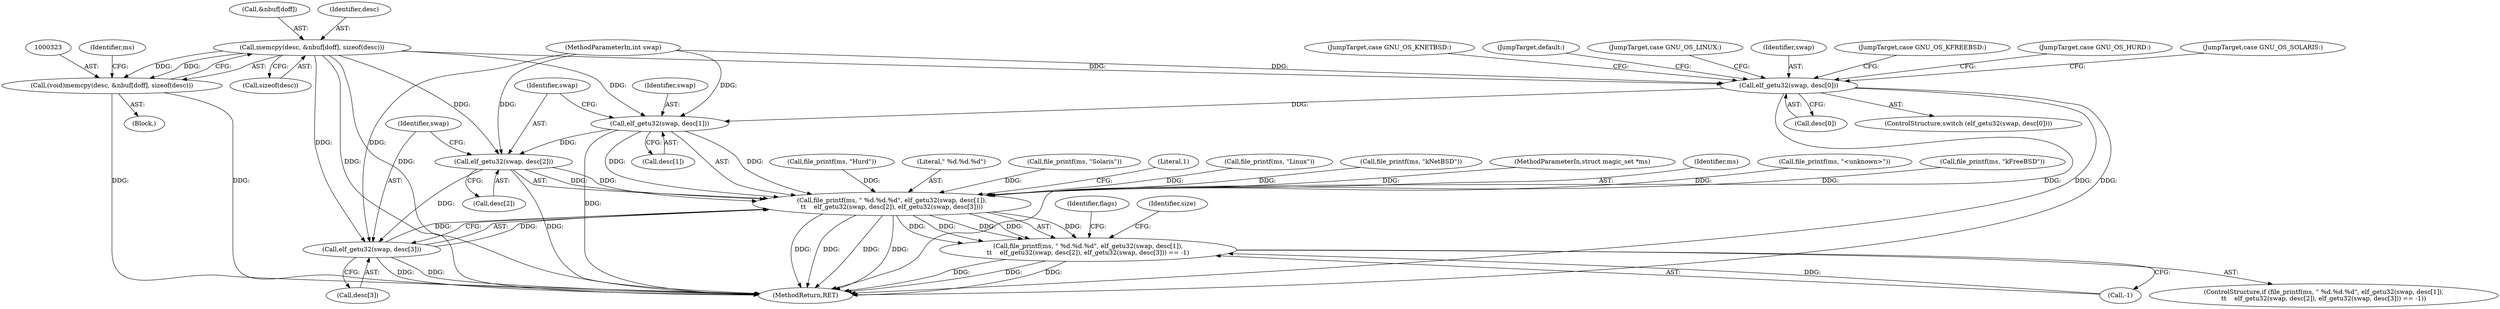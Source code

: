 digraph "0_file_b4c01141e5367f247b84dcaf6aefbb4e741842b8@API" {
"1000324" [label="(Call,memcpy(desc, &nbuf[doff], sizeof(desc)))"];
"1000322" [label="(Call,(void)memcpy(desc, &nbuf[doff], sizeof(desc)))"];
"1000342" [label="(Call,elf_getu32(swap, desc[0]))"];
"1000418" [label="(Call,elf_getu32(swap, desc[1]))"];
"1000415" [label="(Call,file_printf(ms, \" %d.%d.%d\", elf_getu32(swap, desc[1]),\n\t\t    elf_getu32(swap, desc[2]), elf_getu32(swap, desc[3])))"];
"1000414" [label="(Call,file_printf(ms, \" %d.%d.%d\", elf_getu32(swap, desc[1]),\n\t\t    elf_getu32(swap, desc[2]), elf_getu32(swap, desc[3])) == -1)"];
"1000423" [label="(Call,elf_getu32(swap, desc[2]))"];
"1000428" [label="(Call,elf_getu32(swap, desc[3]))"];
"1000326" [label="(Call,&nbuf[doff])"];
"1000322" [label="(Call,(void)memcpy(desc, &nbuf[doff], sizeof(desc)))"];
"1000122" [label="(MethodParameterIn,int swap)"];
"1000117" [label="(MethodParameterIn,struct magic_set *ms)"];
"1000416" [label="(Identifier,ms)"];
"1000439" [label="(Identifier,flags)"];
"1000425" [label="(Call,desc[2])"];
"1000406" [label="(Call,file_printf(ms, \"<unknown>\"))"];
"1000384" [label="(Call,file_printf(ms, \"kFreeBSD\"))"];
"1000420" [label="(Call,desc[1])"];
"1000362" [label="(Call,file_printf(ms, \"Hurd\"))"];
"1000342" [label="(Call,elf_getu32(swap, desc[0]))"];
"1000419" [label="(Identifier,swap)"];
"1000413" [label="(ControlStructure,if (file_printf(ms, \" %d.%d.%d\", elf_getu32(swap, desc[1]),\n\t\t    elf_getu32(swap, desc[2]), elf_getu32(swap, desc[3])) == -1))"];
"1001237" [label="(MethodReturn,RET)"];
"1000430" [label="(Call,desc[3])"];
"1000428" [label="(Call,elf_getu32(swap, desc[3]))"];
"1000417" [label="(Literal,\" %d.%d.%d\")"];
"1000414" [label="(Call,file_printf(ms, \" %d.%d.%d\", elf_getu32(swap, desc[1]),\n\t\t    elf_getu32(swap, desc[2]), elf_getu32(swap, desc[3])) == -1)"];
"1000370" [label="(JumpTarget,case GNU_OS_SOLARIS:)"];
"1000418" [label="(Call,elf_getu32(swap, desc[1]))"];
"1000415" [label="(Call,file_printf(ms, \" %d.%d.%d\", elf_getu32(swap, desc[1]),\n\t\t    elf_getu32(swap, desc[2]), elf_getu32(swap, desc[3])))"];
"1000433" [label="(Call,-1)"];
"1000436" [label="(Identifier,size)"];
"1000373" [label="(Call,file_printf(ms, \"Solaris\"))"];
"1000335" [label="(Identifier,ms)"];
"1000344" [label="(Call,desc[0])"];
"1000434" [label="(Literal,1)"];
"1000429" [label="(Identifier,swap)"];
"1000423" [label="(Call,elf_getu32(swap, desc[2]))"];
"1000392" [label="(JumpTarget,case GNU_OS_KNETBSD:)"];
"1000330" [label="(Call,sizeof(desc))"];
"1000403" [label="(JumpTarget,default:)"];
"1000324" [label="(Call,memcpy(desc, &nbuf[doff], sizeof(desc)))"];
"1000348" [label="(JumpTarget,case GNU_OS_LINUX:)"];
"1000343" [label="(Identifier,swap)"];
"1000424" [label="(Identifier,swap)"];
"1000320" [label="(Block,)"];
"1000381" [label="(JumpTarget,case GNU_OS_KFREEBSD:)"];
"1000341" [label="(ControlStructure,switch (elf_getu32(swap, desc[0])))"];
"1000351" [label="(Call,file_printf(ms, \"Linux\"))"];
"1000395" [label="(Call,file_printf(ms, \"kNetBSD\"))"];
"1000359" [label="(JumpTarget,case GNU_OS_HURD:)"];
"1000325" [label="(Identifier,desc)"];
"1000324" -> "1000322"  [label="AST: "];
"1000324" -> "1000330"  [label="CFG: "];
"1000325" -> "1000324"  [label="AST: "];
"1000326" -> "1000324"  [label="AST: "];
"1000330" -> "1000324"  [label="AST: "];
"1000322" -> "1000324"  [label="CFG: "];
"1000324" -> "1001237"  [label="DDG: "];
"1000324" -> "1001237"  [label="DDG: "];
"1000324" -> "1000322"  [label="DDG: "];
"1000324" -> "1000322"  [label="DDG: "];
"1000324" -> "1000342"  [label="DDG: "];
"1000324" -> "1000418"  [label="DDG: "];
"1000324" -> "1000423"  [label="DDG: "];
"1000324" -> "1000428"  [label="DDG: "];
"1000322" -> "1000320"  [label="AST: "];
"1000323" -> "1000322"  [label="AST: "];
"1000335" -> "1000322"  [label="CFG: "];
"1000322" -> "1001237"  [label="DDG: "];
"1000322" -> "1001237"  [label="DDG: "];
"1000342" -> "1000341"  [label="AST: "];
"1000342" -> "1000344"  [label="CFG: "];
"1000343" -> "1000342"  [label="AST: "];
"1000344" -> "1000342"  [label="AST: "];
"1000348" -> "1000342"  [label="CFG: "];
"1000359" -> "1000342"  [label="CFG: "];
"1000370" -> "1000342"  [label="CFG: "];
"1000381" -> "1000342"  [label="CFG: "];
"1000392" -> "1000342"  [label="CFG: "];
"1000403" -> "1000342"  [label="CFG: "];
"1000342" -> "1001237"  [label="DDG: "];
"1000342" -> "1001237"  [label="DDG: "];
"1000342" -> "1001237"  [label="DDG: "];
"1000122" -> "1000342"  [label="DDG: "];
"1000342" -> "1000418"  [label="DDG: "];
"1000418" -> "1000415"  [label="AST: "];
"1000418" -> "1000420"  [label="CFG: "];
"1000419" -> "1000418"  [label="AST: "];
"1000420" -> "1000418"  [label="AST: "];
"1000424" -> "1000418"  [label="CFG: "];
"1000418" -> "1001237"  [label="DDG: "];
"1000418" -> "1000415"  [label="DDG: "];
"1000418" -> "1000415"  [label="DDG: "];
"1000122" -> "1000418"  [label="DDG: "];
"1000418" -> "1000423"  [label="DDG: "];
"1000415" -> "1000414"  [label="AST: "];
"1000415" -> "1000428"  [label="CFG: "];
"1000416" -> "1000415"  [label="AST: "];
"1000417" -> "1000415"  [label="AST: "];
"1000423" -> "1000415"  [label="AST: "];
"1000428" -> "1000415"  [label="AST: "];
"1000434" -> "1000415"  [label="CFG: "];
"1000415" -> "1001237"  [label="DDG: "];
"1000415" -> "1001237"  [label="DDG: "];
"1000415" -> "1001237"  [label="DDG: "];
"1000415" -> "1001237"  [label="DDG: "];
"1000415" -> "1000414"  [label="DDG: "];
"1000415" -> "1000414"  [label="DDG: "];
"1000415" -> "1000414"  [label="DDG: "];
"1000415" -> "1000414"  [label="DDG: "];
"1000415" -> "1000414"  [label="DDG: "];
"1000406" -> "1000415"  [label="DDG: "];
"1000351" -> "1000415"  [label="DDG: "];
"1000373" -> "1000415"  [label="DDG: "];
"1000384" -> "1000415"  [label="DDG: "];
"1000362" -> "1000415"  [label="DDG: "];
"1000395" -> "1000415"  [label="DDG: "];
"1000117" -> "1000415"  [label="DDG: "];
"1000423" -> "1000415"  [label="DDG: "];
"1000423" -> "1000415"  [label="DDG: "];
"1000428" -> "1000415"  [label="DDG: "];
"1000428" -> "1000415"  [label="DDG: "];
"1000414" -> "1000413"  [label="AST: "];
"1000414" -> "1000433"  [label="CFG: "];
"1000433" -> "1000414"  [label="AST: "];
"1000436" -> "1000414"  [label="CFG: "];
"1000439" -> "1000414"  [label="CFG: "];
"1000414" -> "1001237"  [label="DDG: "];
"1000414" -> "1001237"  [label="DDG: "];
"1000414" -> "1001237"  [label="DDG: "];
"1000433" -> "1000414"  [label="DDG: "];
"1000423" -> "1000425"  [label="CFG: "];
"1000424" -> "1000423"  [label="AST: "];
"1000425" -> "1000423"  [label="AST: "];
"1000429" -> "1000423"  [label="CFG: "];
"1000423" -> "1001237"  [label="DDG: "];
"1000122" -> "1000423"  [label="DDG: "];
"1000423" -> "1000428"  [label="DDG: "];
"1000428" -> "1000430"  [label="CFG: "];
"1000429" -> "1000428"  [label="AST: "];
"1000430" -> "1000428"  [label="AST: "];
"1000428" -> "1001237"  [label="DDG: "];
"1000428" -> "1001237"  [label="DDG: "];
"1000122" -> "1000428"  [label="DDG: "];
}
